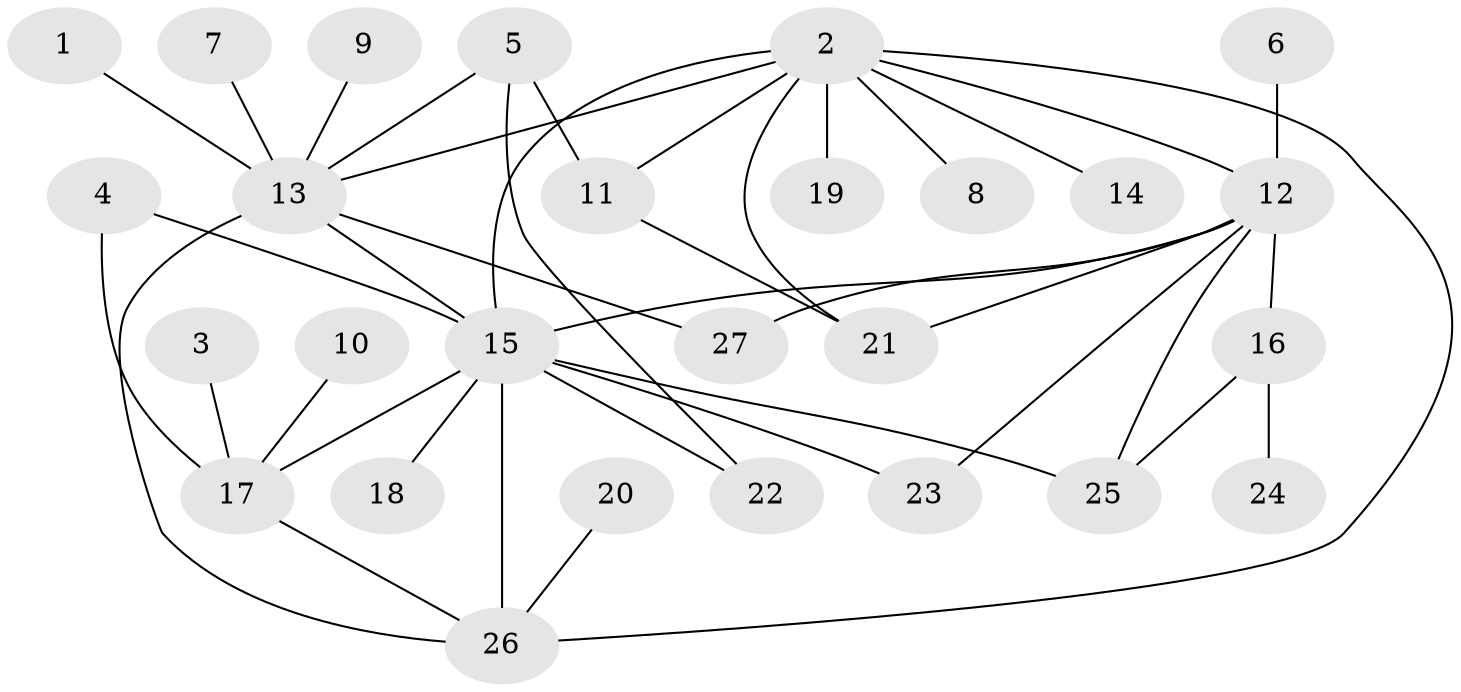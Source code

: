 // original degree distribution, {5: 0.018867924528301886, 9: 0.03773584905660377, 3: 0.11320754716981132, 10: 0.03773584905660377, 7: 0.018867924528301886, 1: 0.4528301886792453, 6: 0.05660377358490566, 2: 0.22641509433962265, 4: 0.03773584905660377}
// Generated by graph-tools (version 1.1) at 2025/26/03/09/25 03:26:02]
// undirected, 27 vertices, 40 edges
graph export_dot {
graph [start="1"]
  node [color=gray90,style=filled];
  1;
  2;
  3;
  4;
  5;
  6;
  7;
  8;
  9;
  10;
  11;
  12;
  13;
  14;
  15;
  16;
  17;
  18;
  19;
  20;
  21;
  22;
  23;
  24;
  25;
  26;
  27;
  1 -- 13 [weight=1.0];
  2 -- 8 [weight=1.0];
  2 -- 11 [weight=1.0];
  2 -- 12 [weight=1.0];
  2 -- 13 [weight=2.0];
  2 -- 14 [weight=1.0];
  2 -- 15 [weight=1.0];
  2 -- 19 [weight=1.0];
  2 -- 21 [weight=1.0];
  2 -- 26 [weight=2.0];
  3 -- 17 [weight=1.0];
  4 -- 15 [weight=1.0];
  4 -- 17 [weight=1.0];
  5 -- 11 [weight=1.0];
  5 -- 13 [weight=1.0];
  5 -- 22 [weight=1.0];
  6 -- 12 [weight=1.0];
  7 -- 13 [weight=1.0];
  9 -- 13 [weight=1.0];
  10 -- 17 [weight=1.0];
  11 -- 21 [weight=1.0];
  12 -- 15 [weight=1.0];
  12 -- 16 [weight=1.0];
  12 -- 21 [weight=1.0];
  12 -- 23 [weight=1.0];
  12 -- 25 [weight=1.0];
  12 -- 27 [weight=1.0];
  13 -- 15 [weight=1.0];
  13 -- 26 [weight=1.0];
  13 -- 27 [weight=1.0];
  15 -- 17 [weight=1.0];
  15 -- 18 [weight=1.0];
  15 -- 22 [weight=1.0];
  15 -- 23 [weight=1.0];
  15 -- 25 [weight=2.0];
  15 -- 26 [weight=2.0];
  16 -- 24 [weight=1.0];
  16 -- 25 [weight=1.0];
  17 -- 26 [weight=1.0];
  20 -- 26 [weight=1.0];
}
